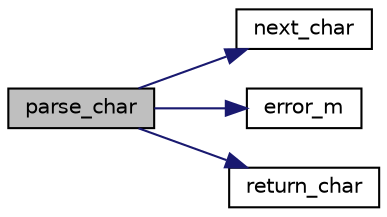 digraph "parse_char"
{
  edge [fontname="Helvetica",fontsize="10",labelfontname="Helvetica",labelfontsize="10"];
  node [fontname="Helvetica",fontsize="10",shape=record];
  rankdir="LR";
  Node42 [label="parse_char",height=0.2,width=0.4,color="black", fillcolor="grey75", style="filled", fontcolor="black"];
  Node42 -> Node43 [color="midnightblue",fontsize="10",style="solid",fontname="Helvetica"];
  Node43 [label="next_char",height=0.2,width=0.4,color="black", fillcolor="white", style="filled",URL="$lexer_8c.html#a1cec8a2aeca74877222503c23559481c"];
  Node42 -> Node44 [color="midnightblue",fontsize="10",style="solid",fontname="Helvetica"];
  Node44 [label="error_m",height=0.2,width=0.4,color="black", fillcolor="white", style="filled",URL="$console_8c.html#a5525b26bfe0ba2f54d8d891fdaea0d7c"];
  Node42 -> Node45 [color="midnightblue",fontsize="10",style="solid",fontname="Helvetica"];
  Node45 [label="return_char",height=0.2,width=0.4,color="black", fillcolor="white", style="filled",URL="$lexer_8c.html#a76f73c7046672a685468fd43f4e39f7a"];
}
